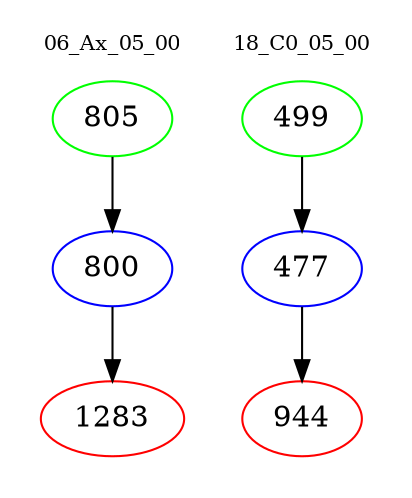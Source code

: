 digraph{
subgraph cluster_0 {
color = white
label = "06_Ax_05_00";
fontsize=10;
T0_805 [label="805", color="green"]
T0_805 -> T0_800 [color="black"]
T0_800 [label="800", color="blue"]
T0_800 -> T0_1283 [color="black"]
T0_1283 [label="1283", color="red"]
}
subgraph cluster_1 {
color = white
label = "18_C0_05_00";
fontsize=10;
T1_499 [label="499", color="green"]
T1_499 -> T1_477 [color="black"]
T1_477 [label="477", color="blue"]
T1_477 -> T1_944 [color="black"]
T1_944 [label="944", color="red"]
}
}
